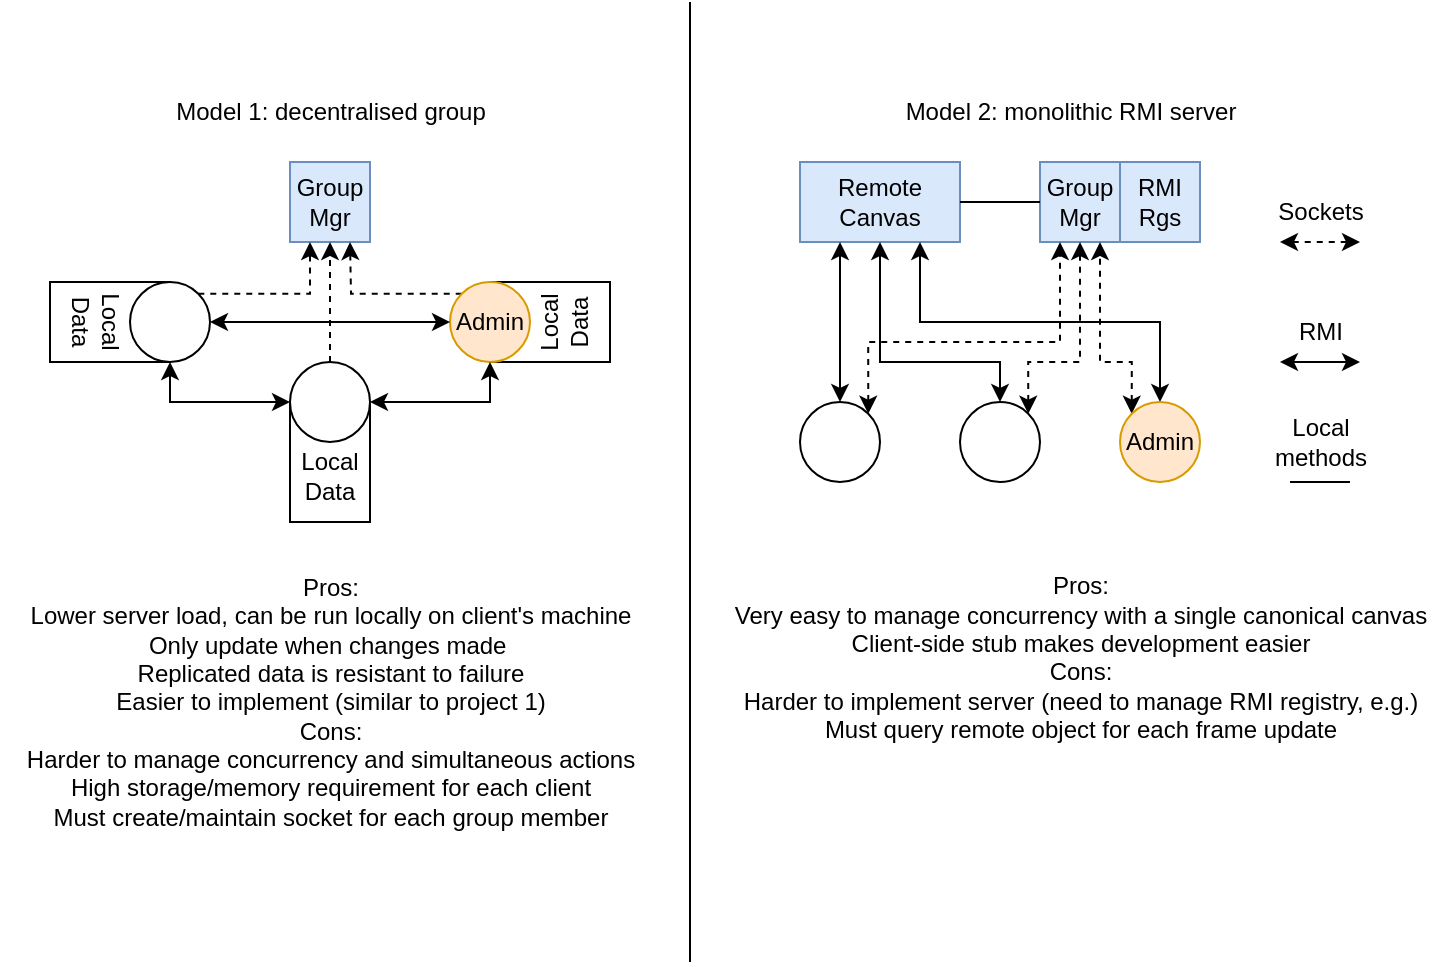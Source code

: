 <mxfile version="20.3.7" type="device"><diagram id="C5RBs43oDa-KdzZeNtuy" name="Page-1"><mxGraphModel dx="1541" dy="615" grid="1" gridSize="10" guides="1" tooltips="1" connect="1" arrows="1" fold="1" page="0" pageScale="1" pageWidth="827" pageHeight="1169" math="0" shadow="0"><root><mxCell id="WIyWlLk6GJQsqaUBKTNV-0"/><mxCell id="WIyWlLk6GJQsqaUBKTNV-1" parent="WIyWlLk6GJQsqaUBKTNV-0"/><mxCell id="LXXymBSK9jKyC86Pp0pr-14" value="&lt;br&gt;Local&lt;br&gt;Data" style="rounded=0;whiteSpace=wrap;html=1;rotation=90;" vertex="1" parent="WIyWlLk6GJQsqaUBKTNV-1"><mxGeometry x="-30" y="130" width="40" height="60" as="geometry"/></mxCell><mxCell id="LXXymBSK9jKyC86Pp0pr-13" value="&lt;br&gt;Local&lt;br&gt;Data" style="rounded=0;whiteSpace=wrap;html=1;rotation=-90;" vertex="1" parent="WIyWlLk6GJQsqaUBKTNV-1"><mxGeometry x="190" y="130" width="40" height="60" as="geometry"/></mxCell><mxCell id="LXXymBSK9jKyC86Pp0pr-12" value="&lt;br&gt;Local&lt;br&gt;Data" style="rounded=0;whiteSpace=wrap;html=1;" vertex="1" parent="WIyWlLk6GJQsqaUBKTNV-1"><mxGeometry x="80" y="200" width="40" height="60" as="geometry"/></mxCell><mxCell id="LXXymBSK9jKyC86Pp0pr-0" value="Group&lt;br&gt;Mgr" style="whiteSpace=wrap;html=1;aspect=fixed;fillColor=#dae8fc;strokeColor=#6c8ebf;" vertex="1" parent="WIyWlLk6GJQsqaUBKTNV-1"><mxGeometry x="80" y="80" width="40" height="40" as="geometry"/></mxCell><mxCell id="LXXymBSK9jKyC86Pp0pr-6" style="edgeStyle=orthogonalEdgeStyle;rounded=0;orthogonalLoop=1;jettySize=auto;html=1;exitX=0;exitY=0;exitDx=0;exitDy=0;dashed=1;" edge="1" parent="WIyWlLk6GJQsqaUBKTNV-1" source="LXXymBSK9jKyC86Pp0pr-1"><mxGeometry relative="1" as="geometry"><mxPoint x="110" y="120" as="targetPoint"/></mxGeometry></mxCell><mxCell id="LXXymBSK9jKyC86Pp0pr-1" value="Admin" style="ellipse;whiteSpace=wrap;html=1;aspect=fixed;fillColor=#ffe6cc;strokeColor=#d79b00;" vertex="1" parent="WIyWlLk6GJQsqaUBKTNV-1"><mxGeometry x="160" y="140" width="40" height="40" as="geometry"/></mxCell><mxCell id="LXXymBSK9jKyC86Pp0pr-5" style="edgeStyle=orthogonalEdgeStyle;rounded=0;orthogonalLoop=1;jettySize=auto;html=1;exitX=0.5;exitY=0;exitDx=0;exitDy=0;entryX=0.5;entryY=1;entryDx=0;entryDy=0;dashed=1;" edge="1" parent="WIyWlLk6GJQsqaUBKTNV-1" source="LXXymBSK9jKyC86Pp0pr-2" target="LXXymBSK9jKyC86Pp0pr-0"><mxGeometry relative="1" as="geometry"/></mxCell><mxCell id="LXXymBSK9jKyC86Pp0pr-8" style="edgeStyle=orthogonalEdgeStyle;rounded=0;orthogonalLoop=1;jettySize=auto;html=1;exitX=1;exitY=0.5;exitDx=0;exitDy=0;entryX=0.5;entryY=1;entryDx=0;entryDy=0;startArrow=classic;startFill=1;" edge="1" parent="WIyWlLk6GJQsqaUBKTNV-1" source="LXXymBSK9jKyC86Pp0pr-2" target="LXXymBSK9jKyC86Pp0pr-1"><mxGeometry relative="1" as="geometry"/></mxCell><mxCell id="LXXymBSK9jKyC86Pp0pr-9" style="edgeStyle=orthogonalEdgeStyle;rounded=0;orthogonalLoop=1;jettySize=auto;html=1;exitX=0;exitY=0.5;exitDx=0;exitDy=0;entryX=0.5;entryY=1;entryDx=0;entryDy=0;startArrow=classic;startFill=1;" edge="1" parent="WIyWlLk6GJQsqaUBKTNV-1" source="LXXymBSK9jKyC86Pp0pr-2" target="LXXymBSK9jKyC86Pp0pr-3"><mxGeometry relative="1" as="geometry"/></mxCell><mxCell id="LXXymBSK9jKyC86Pp0pr-2" value="" style="ellipse;whiteSpace=wrap;html=1;aspect=fixed;" vertex="1" parent="WIyWlLk6GJQsqaUBKTNV-1"><mxGeometry x="80" y="180" width="40" height="40" as="geometry"/></mxCell><mxCell id="LXXymBSK9jKyC86Pp0pr-4" style="edgeStyle=orthogonalEdgeStyle;rounded=0;orthogonalLoop=1;jettySize=auto;html=1;exitX=1;exitY=0;exitDx=0;exitDy=0;entryX=0.25;entryY=1;entryDx=0;entryDy=0;dashed=1;" edge="1" parent="WIyWlLk6GJQsqaUBKTNV-1" source="LXXymBSK9jKyC86Pp0pr-3" target="LXXymBSK9jKyC86Pp0pr-0"><mxGeometry relative="1" as="geometry"/></mxCell><mxCell id="LXXymBSK9jKyC86Pp0pr-7" style="edgeStyle=orthogonalEdgeStyle;rounded=0;orthogonalLoop=1;jettySize=auto;html=1;exitX=1;exitY=0.5;exitDx=0;exitDy=0;entryX=0;entryY=0.5;entryDx=0;entryDy=0;startArrow=classic;startFill=1;" edge="1" parent="WIyWlLk6GJQsqaUBKTNV-1" source="LXXymBSK9jKyC86Pp0pr-3" target="LXXymBSK9jKyC86Pp0pr-1"><mxGeometry relative="1" as="geometry"/></mxCell><mxCell id="LXXymBSK9jKyC86Pp0pr-3" value="" style="ellipse;whiteSpace=wrap;html=1;aspect=fixed;" vertex="1" parent="WIyWlLk6GJQsqaUBKTNV-1"><mxGeometry y="140" width="40" height="40" as="geometry"/></mxCell><mxCell id="LXXymBSK9jKyC86Pp0pr-10" value="Model 1: decentralised group" style="text;html=1;align=center;verticalAlign=middle;resizable=0;points=[];autosize=1;strokeColor=none;fillColor=none;" vertex="1" parent="WIyWlLk6GJQsqaUBKTNV-1"><mxGeometry x="10" y="40" width="180" height="30" as="geometry"/></mxCell><mxCell id="LXXymBSK9jKyC86Pp0pr-15" value="Model 2: monolithic RMI server" style="text;html=1;align=center;verticalAlign=middle;resizable=0;points=[];autosize=1;strokeColor=none;fillColor=none;" vertex="1" parent="WIyWlLk6GJQsqaUBKTNV-1"><mxGeometry x="375" y="40" width="190" height="30" as="geometry"/></mxCell><mxCell id="LXXymBSK9jKyC86Pp0pr-17" value="Remote&lt;br&gt;Canvas" style="rounded=0;whiteSpace=wrap;html=1;fillColor=#dae8fc;strokeColor=#6c8ebf;" vertex="1" parent="WIyWlLk6GJQsqaUBKTNV-1"><mxGeometry x="335" y="80" width="80" height="40" as="geometry"/></mxCell><mxCell id="LXXymBSK9jKyC86Pp0pr-18" value="Group&lt;br&gt;Mgr" style="whiteSpace=wrap;html=1;aspect=fixed;fillColor=#dae8fc;strokeColor=#6c8ebf;" vertex="1" parent="WIyWlLk6GJQsqaUBKTNV-1"><mxGeometry x="455" y="80" width="40" height="40" as="geometry"/></mxCell><mxCell id="LXXymBSK9jKyC86Pp0pr-22" style="edgeStyle=orthogonalEdgeStyle;rounded=0;orthogonalLoop=1;jettySize=auto;html=1;exitX=0.5;exitY=0;exitDx=0;exitDy=0;entryX=0.25;entryY=1;entryDx=0;entryDy=0;startArrow=classic;startFill=1;" edge="1" parent="WIyWlLk6GJQsqaUBKTNV-1" source="LXXymBSK9jKyC86Pp0pr-19" target="LXXymBSK9jKyC86Pp0pr-17"><mxGeometry relative="1" as="geometry"/></mxCell><mxCell id="LXXymBSK9jKyC86Pp0pr-27" style="edgeStyle=orthogonalEdgeStyle;rounded=0;orthogonalLoop=1;jettySize=auto;html=1;exitX=1;exitY=0;exitDx=0;exitDy=0;entryX=0.25;entryY=1;entryDx=0;entryDy=0;startArrow=classic;startFill=1;dashed=1;" edge="1" parent="WIyWlLk6GJQsqaUBKTNV-1" source="LXXymBSK9jKyC86Pp0pr-19" target="LXXymBSK9jKyC86Pp0pr-18"><mxGeometry relative="1" as="geometry"><Array as="points"><mxPoint x="369" y="170"/><mxPoint x="465" y="170"/></Array></mxGeometry></mxCell><mxCell id="LXXymBSK9jKyC86Pp0pr-19" value="" style="ellipse;whiteSpace=wrap;html=1;aspect=fixed;" vertex="1" parent="WIyWlLk6GJQsqaUBKTNV-1"><mxGeometry x="335" y="200" width="40" height="40" as="geometry"/></mxCell><mxCell id="LXXymBSK9jKyC86Pp0pr-23" style="edgeStyle=orthogonalEdgeStyle;rounded=0;orthogonalLoop=1;jettySize=auto;html=1;exitX=0.5;exitY=0;exitDx=0;exitDy=0;entryX=0.5;entryY=1;entryDx=0;entryDy=0;startArrow=classic;startFill=1;" edge="1" parent="WIyWlLk6GJQsqaUBKTNV-1" source="LXXymBSK9jKyC86Pp0pr-20" target="LXXymBSK9jKyC86Pp0pr-17"><mxGeometry relative="1" as="geometry"><Array as="points"><mxPoint x="435" y="180"/><mxPoint x="375" y="180"/></Array></mxGeometry></mxCell><mxCell id="LXXymBSK9jKyC86Pp0pr-29" style="edgeStyle=orthogonalEdgeStyle;rounded=0;orthogonalLoop=1;jettySize=auto;html=1;exitX=1;exitY=0;exitDx=0;exitDy=0;entryX=0.5;entryY=1;entryDx=0;entryDy=0;dashed=1;startArrow=classic;startFill=1;" edge="1" parent="WIyWlLk6GJQsqaUBKTNV-1" source="LXXymBSK9jKyC86Pp0pr-20" target="LXXymBSK9jKyC86Pp0pr-18"><mxGeometry relative="1" as="geometry"><Array as="points"><mxPoint x="449" y="180"/><mxPoint x="475" y="180"/></Array></mxGeometry></mxCell><mxCell id="LXXymBSK9jKyC86Pp0pr-20" value="" style="ellipse;whiteSpace=wrap;html=1;aspect=fixed;" vertex="1" parent="WIyWlLk6GJQsqaUBKTNV-1"><mxGeometry x="415" y="200" width="40" height="40" as="geometry"/></mxCell><mxCell id="LXXymBSK9jKyC86Pp0pr-24" style="edgeStyle=orthogonalEdgeStyle;rounded=0;orthogonalLoop=1;jettySize=auto;html=1;exitX=0.5;exitY=0;exitDx=0;exitDy=0;entryX=0.75;entryY=1;entryDx=0;entryDy=0;startArrow=classic;startFill=1;" edge="1" parent="WIyWlLk6GJQsqaUBKTNV-1" source="LXXymBSK9jKyC86Pp0pr-21" target="LXXymBSK9jKyC86Pp0pr-17"><mxGeometry relative="1" as="geometry"/></mxCell><mxCell id="LXXymBSK9jKyC86Pp0pr-30" style="edgeStyle=orthogonalEdgeStyle;rounded=0;orthogonalLoop=1;jettySize=auto;html=1;exitX=0;exitY=0;exitDx=0;exitDy=0;entryX=0.75;entryY=1;entryDx=0;entryDy=0;dashed=1;startArrow=classic;startFill=1;" edge="1" parent="WIyWlLk6GJQsqaUBKTNV-1" source="LXXymBSK9jKyC86Pp0pr-21" target="LXXymBSK9jKyC86Pp0pr-18"><mxGeometry relative="1" as="geometry"><Array as="points"><mxPoint x="501" y="180"/><mxPoint x="485" y="180"/></Array></mxGeometry></mxCell><mxCell id="LXXymBSK9jKyC86Pp0pr-21" value="Admin" style="ellipse;whiteSpace=wrap;html=1;aspect=fixed;fillColor=#ffe6cc;strokeColor=#d79b00;" vertex="1" parent="WIyWlLk6GJQsqaUBKTNV-1"><mxGeometry x="495" y="200" width="40" height="40" as="geometry"/></mxCell><mxCell id="LXXymBSK9jKyC86Pp0pr-33" value="RMI&lt;br&gt;Rgs" style="rounded=0;whiteSpace=wrap;html=1;fillColor=#dae8fc;strokeColor=#6c8ebf;" vertex="1" parent="WIyWlLk6GJQsqaUBKTNV-1"><mxGeometry x="495" y="80" width="40" height="40" as="geometry"/></mxCell><mxCell id="LXXymBSK9jKyC86Pp0pr-34" value="" style="endArrow=classic;startArrow=classic;html=1;rounded=0;dashed=1;" edge="1" parent="WIyWlLk6GJQsqaUBKTNV-1"><mxGeometry width="50" height="50" relative="1" as="geometry"><mxPoint x="575" y="120" as="sourcePoint"/><mxPoint x="615" y="120" as="targetPoint"/></mxGeometry></mxCell><mxCell id="LXXymBSK9jKyC86Pp0pr-35" value="Sockets" style="text;html=1;align=center;verticalAlign=middle;resizable=0;points=[];autosize=1;strokeColor=none;fillColor=none;" vertex="1" parent="WIyWlLk6GJQsqaUBKTNV-1"><mxGeometry x="560" y="90" width="70" height="30" as="geometry"/></mxCell><mxCell id="LXXymBSK9jKyC86Pp0pr-36" value="" style="endArrow=classic;startArrow=classic;html=1;rounded=0;" edge="1" parent="WIyWlLk6GJQsqaUBKTNV-1"><mxGeometry width="50" height="50" relative="1" as="geometry"><mxPoint x="575" y="180" as="sourcePoint"/><mxPoint x="615" y="180" as="targetPoint"/></mxGeometry></mxCell><mxCell id="LXXymBSK9jKyC86Pp0pr-37" value="RMI" style="text;html=1;align=center;verticalAlign=middle;resizable=0;points=[];autosize=1;strokeColor=none;fillColor=none;" vertex="1" parent="WIyWlLk6GJQsqaUBKTNV-1"><mxGeometry x="570" y="150" width="50" height="30" as="geometry"/></mxCell><mxCell id="LXXymBSK9jKyC86Pp0pr-38" value="Pros:&lt;br&gt;Lower server load, can be run locally on client's machine&lt;br&gt;Only update when changes made&amp;nbsp;&lt;br&gt;Replicated data is resistant to failure&lt;br&gt;Easier to implement (similar to project 1)&lt;br&gt;Cons:&lt;br&gt;Harder to manage concurrency and simultaneous actions&lt;br&gt;High storage/memory requirement for each client&lt;br&gt;Must create/maintain socket for each group member" style="text;html=1;align=center;verticalAlign=middle;resizable=0;points=[];autosize=1;strokeColor=none;fillColor=none;" vertex="1" parent="WIyWlLk6GJQsqaUBKTNV-1"><mxGeometry x="-65" y="280" width="330" height="140" as="geometry"/></mxCell><mxCell id="LXXymBSK9jKyC86Pp0pr-39" value="Pros:&lt;br&gt;Very easy to manage concurrency with a single canonical canvas&lt;br&gt;Client-side stub makes development easier&lt;br&gt;Cons:&lt;br&gt;Harder to implement server (need to manage RMI registry, e.g.)&lt;br&gt;Must query remote object for each frame update&lt;br&gt;&lt;br&gt;" style="text;html=1;align=center;verticalAlign=middle;resizable=0;points=[];autosize=1;strokeColor=none;fillColor=none;" vertex="1" parent="WIyWlLk6GJQsqaUBKTNV-1"><mxGeometry x="290" y="280" width="370" height="110" as="geometry"/></mxCell><mxCell id="LXXymBSK9jKyC86Pp0pr-40" value="" style="endArrow=none;html=1;rounded=0;" edge="1" parent="WIyWlLk6GJQsqaUBKTNV-1"><mxGeometry width="50" height="50" relative="1" as="geometry"><mxPoint x="280" y="480" as="sourcePoint"/><mxPoint x="280" as="targetPoint"/></mxGeometry></mxCell><mxCell id="LXXymBSK9jKyC86Pp0pr-41" value="Local&lt;br&gt;methods" style="text;html=1;align=center;verticalAlign=middle;resizable=0;points=[];autosize=1;strokeColor=none;fillColor=none;" vertex="1" parent="WIyWlLk6GJQsqaUBKTNV-1"><mxGeometry x="560" y="200" width="70" height="40" as="geometry"/></mxCell><mxCell id="LXXymBSK9jKyC86Pp0pr-43" value="" style="endArrow=none;html=1;rounded=0;" edge="1" parent="WIyWlLk6GJQsqaUBKTNV-1"><mxGeometry width="50" height="50" relative="1" as="geometry"><mxPoint x="580" y="240" as="sourcePoint"/><mxPoint x="610" y="240" as="targetPoint"/></mxGeometry></mxCell><mxCell id="LXXymBSK9jKyC86Pp0pr-44" value="" style="endArrow=none;html=1;rounded=0;exitX=1;exitY=0.5;exitDx=0;exitDy=0;entryX=0;entryY=0.5;entryDx=0;entryDy=0;" edge="1" parent="WIyWlLk6GJQsqaUBKTNV-1" source="LXXymBSK9jKyC86Pp0pr-17" target="LXXymBSK9jKyC86Pp0pr-18"><mxGeometry width="50" height="50" relative="1" as="geometry"><mxPoint x="590" y="250" as="sourcePoint"/><mxPoint x="620" y="250" as="targetPoint"/></mxGeometry></mxCell></root></mxGraphModel></diagram></mxfile>